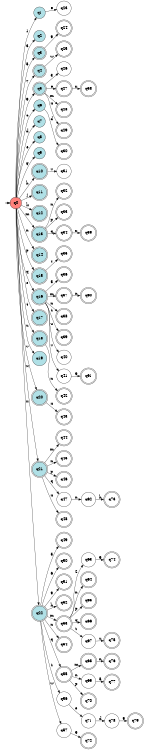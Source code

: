 digraph APTAALF {
__start0 [style = invis, shape = none, label = "", width = 0, height = 0];

rankdir=LR;
size="8,5";

s0 [style="filled", color="black", fillcolor="#ff817b" shape="circle", label="q0"];
s1 [style="filled", color="black", fillcolor="powderblue" shape="circle", label="q1"];
s2 [style="filled", color="black", fillcolor="powderblue" shape="circle", label="q2"];
s3 [style="rounded,filled", color="black", fillcolor="powderblue" shape="doublecircle", label="q3"];
s4 [style="rounded,filled", color="black", fillcolor="powderblue" shape="doublecircle", label="q4"];
s5 [style="rounded,filled", color="black", fillcolor="powderblue" shape="doublecircle", label="q5"];
s6 [style="filled", color="black", fillcolor="powderblue" shape="circle", label="q6"];
s7 [style="filled", color="black", fillcolor="powderblue" shape="circle", label="q7"];
s8 [style="filled", color="black", fillcolor="powderblue" shape="circle", label="q8"];
s9 [style="filled", color="black", fillcolor="powderblue" shape="circle", label="q9"];
s10 [style="rounded,filled", color="black", fillcolor="powderblue" shape="doublecircle", label="q10"];
s11 [style="rounded,filled", color="black", fillcolor="powderblue" shape="doublecircle", label="q11"];
s12 [style="rounded,filled", color="black", fillcolor="powderblue" shape="doublecircle", label="q12"];
s13 [style="rounded,filled", color="black", fillcolor="powderblue" shape="doublecircle", label="q13"];
s14 [style="rounded,filled", color="black", fillcolor="powderblue" shape="doublecircle", label="q14"];
s15 [style="rounded,filled", color="black", fillcolor="powderblue" shape="doublecircle", label="q15"];
s16 [style="rounded,filled", color="black", fillcolor="powderblue" shape="doublecircle", label="q16"];
s17 [style="rounded,filled", color="black", fillcolor="powderblue" shape="doublecircle", label="q17"];
s18 [style="rounded,filled", color="black", fillcolor="powderblue" shape="doublecircle", label="q18"];
s19 [style="filled", color="black", fillcolor="powderblue" shape="circle", label="q19"];
s20 [style="rounded,filled", color="black", fillcolor="powderblue" shape="doublecircle", label="q20"];
s21 [style="rounded,filled", color="black", fillcolor="powderblue" shape="doublecircle", label="q21"];
s22 [style="rounded,filled", color="black", fillcolor="powderblue" shape="doublecircle", label="q22"];
s23 [style="filled", color="black", fillcolor="white" shape="circle", label="q23"];
s24 [style="rounded,filled", color="black", fillcolor="white" shape="doublecircle", label="q24"];
s25 [style="rounded,filled", color="black", fillcolor="white" shape="doublecircle", label="q25"];
s26 [style="filled", color="black", fillcolor="white" shape="circle", label="q26"];
s27 [style="rounded,filled", color="black", fillcolor="white" shape="doublecircle", label="q27"];
s28 [style="rounded,filled", color="black", fillcolor="white" shape="doublecircle", label="q28"];
s29 [style="rounded,filled", color="black", fillcolor="white" shape="doublecircle", label="q29"];
s30 [style="rounded,filled", color="black", fillcolor="white" shape="doublecircle", label="q30"];
s31 [style="filled", color="black", fillcolor="white" shape="circle", label="q31"];
s32 [style="rounded,filled", color="black", fillcolor="white" shape="doublecircle", label="q32"];
s33 [style="rounded,filled", color="black", fillcolor="white" shape="doublecircle", label="q33"];
s34 [style="rounded,filled", color="black", fillcolor="white" shape="doublecircle", label="q34"];
s35 [style="rounded,filled", color="black", fillcolor="white" shape="doublecircle", label="q35"];
s36 [style="rounded,filled", color="black", fillcolor="white" shape="doublecircle", label="q36"];
s37 [style="rounded,filled", color="black", fillcolor="white" shape="doublecircle", label="q37"];
s38 [style="rounded,filled", color="black", fillcolor="white" shape="doublecircle", label="q38"];
s39 [style="rounded,filled", color="black", fillcolor="white" shape="doublecircle", label="q39"];
s40 [style="filled", color="black", fillcolor="white" shape="circle", label="q40"];
s41 [style="filled", color="black", fillcolor="white" shape="circle", label="q41"];
s42 [style="rounded,filled", color="black", fillcolor="white" shape="doublecircle", label="q42"];
s43 [style="rounded,filled", color="black", fillcolor="white" shape="doublecircle", label="q43"];
s44 [style="rounded,filled", color="black", fillcolor="white" shape="doublecircle", label="q44"];
s45 [style="rounded,filled", color="black", fillcolor="white" shape="doublecircle", label="q45"];
s46 [style="rounded,filled", color="black", fillcolor="white" shape="doublecircle", label="q46"];
s47 [style="filled", color="black", fillcolor="white" shape="circle", label="q47"];
s48 [style="rounded,filled", color="black", fillcolor="white" shape="doublecircle", label="q48"];
s49 [style="rounded,filled", color="black", fillcolor="white" shape="doublecircle", label="q49"];
s50 [style="rounded,filled", color="black", fillcolor="white" shape="doublecircle", label="q50"];
s51 [style="rounded,filled", color="black", fillcolor="white" shape="doublecircle", label="q51"];
s52 [style="rounded,filled", color="black", fillcolor="white" shape="doublecircle", label="q52"];
s53 [style="rounded,filled", color="black", fillcolor="white" shape="doublecircle", label="q53"];
s54 [style="rounded,filled", color="black", fillcolor="white" shape="doublecircle", label="q54"];
s55 [style="rounded,filled", color="black", fillcolor="white" shape="doublecircle", label="q55"];
s56 [style="filled", color="black", fillcolor="white" shape="circle", label="q56"];
s57 [style="filled", color="black", fillcolor="white" shape="circle", label="q57"];
s58 [style="rounded,filled", color="black", fillcolor="white" shape="doublecircle", label="q58"];
s59 [style="rounded,filled", color="black", fillcolor="white" shape="doublecircle", label="q59"];
s60 [style="rounded,filled", color="black", fillcolor="white" shape="doublecircle", label="q60"];
s61 [style="rounded,filled", color="black", fillcolor="white" shape="doublecircle", label="q61"];
s62 [style="filled", color="black", fillcolor="white" shape="circle", label="q62"];
s63 [style="filled", color="black", fillcolor="white" shape="circle", label="q63"];
s64 [style="rounded,filled", color="black", fillcolor="white" shape="doublecircle", label="q64"];
s65 [style="rounded,filled", color="black", fillcolor="white" shape="doublecircle", label="q65"];
s66 [style="rounded,filled", color="black", fillcolor="white" shape="doublecircle", label="q66"];
s67 [style="filled", color="black", fillcolor="white" shape="circle", label="q67"];
s68 [style="rounded,filled", color="black", fillcolor="white" shape="doublecircle", label="q68"];
s69 [style="filled", color="black", fillcolor="white" shape="circle", label="q69"];
s70 [style="rounded,filled", color="black", fillcolor="white" shape="doublecircle", label="q70"];
s71 [style="filled", color="black", fillcolor="white" shape="circle", label="q71"];
s72 [style="rounded,filled", color="black", fillcolor="white" shape="doublecircle", label="q72"];
s73 [style="rounded,filled", color="black", fillcolor="white" shape="doublecircle", label="q73"];
s74 [style="rounded,filled", color="black", fillcolor="white" shape="doublecircle", label="q74"];
s75 [style="rounded,filled", color="black", fillcolor="white" shape="doublecircle", label="q75"];
s76 [style="rounded,filled", color="black", fillcolor="white" shape="doublecircle", label="q76"];
s77 [style="rounded,filled", color="black", fillcolor="white" shape="doublecircle", label="q77"];
s78 [style="filled", color="black", fillcolor="white" shape="circle", label="q78"];
s79 [style="rounded,filled", color="black", fillcolor="white" shape="doublecircle", label="q79"];
subgraph cluster_main { 
	graph [pad=".75", ranksep="0.15", nodesep="0.15"];
	 style=invis; 
	__start0 -> s0 [penwidth=2];
}
s0 -> s1 [label="1"];
s0 -> s2 [label="3"];
s0 -> s3 [label="5"];
s0 -> s4 [label="7"];
s0 -> s5 [label="9"];
s0 -> s6 [label="c"];
s0 -> s7 [label="d"];
s0 -> s8 [label="e"];
s0 -> s9 [label="g"];
s0 -> s10 [label="h"];
s0 -> s11 [label="j"];
s0 -> s12 [label="k"];
s0 -> s13 [label="m"];
s0 -> s14 [label="n"];
s0 -> s15 [label="p"];
s0 -> s16 [label="q"];
s0 -> s17 [label="s"];
s0 -> s18 [label="t"];
s0 -> s19 [label="u"];
s0 -> s20 [label="v"];
s0 -> s21 [label="w"];
s0 -> s22 [label="x"];
s1 -> s23 [label="e"];
s3 -> s24 [label="9"];
s4 -> s25 [label="w"];
s5 -> s26 [label="3"];
s5 -> s27 [label="e"];
s5 -> s28 [label="m"];
s5 -> s29 [label="x"];
s6 -> s30 [label="d"];
s10 -> s31 [label="v"];
s13 -> s32 [label="n"];
s13 -> s33 [label="p"];
s13 -> s34 [label="q"];
s15 -> s35 [label="r"];
s16 -> s36 [label="5"];
s16 -> s37 [label="m"];
s16 -> s38 [label="n"];
s16 -> s39 [label="t"];
s16 -> s40 [label="u"];
s16 -> s41 [label="v"];
s18 -> s42 [label="n"];
s20 -> s43 [label="x"];
s21 -> s44 [label="m"];
s21 -> s45 [label="n"];
s21 -> s46 [label="p"];
s21 -> s47 [label="q"];
s21 -> s48 [label="x"];
s22 -> s49 [label="5"];
s22 -> s50 [label="6"];
s22 -> s51 [label="9"];
s22 -> s52 [label="h"];
s22 -> s53 [label="m"];
s22 -> s54 [label="n"];
s22 -> s55 [label="q"];
s22 -> s56 [label="t"];
s22 -> s57 [label="w"];
s27 -> s58 [label="x"];
s34 -> s59 [label="x"];
s37 -> s60 [label="n"];
s41 -> s61 [label="9"];
s47 -> s62 [label="n"];
s53 -> s63 [label="2"];
s53 -> s64 [label="n"];
s53 -> s65 [label="p"];
s53 -> s66 [label="q"];
s53 -> s67 [label="t"];
s55 -> s68 [label="m"];
s55 -> s69 [label="n"];
s55 -> s70 [label="p"];
s56 -> s71 [label="e"];
s57 -> s72 [label="9"];
s62 -> s73 [label="h"];
s63 -> s74 [label="9"];
s67 -> s75 [label="u"];
s68 -> s76 [label="n"];
s69 -> s77 [label="5"];
s71 -> s78 [label="d"];
s78 -> s79 [label="9"];

}